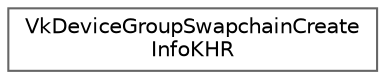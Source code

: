 digraph "类继承关系图"
{
 // LATEX_PDF_SIZE
  bgcolor="transparent";
  edge [fontname=Helvetica,fontsize=10,labelfontname=Helvetica,labelfontsize=10];
  node [fontname=Helvetica,fontsize=10,shape=box,height=0.2,width=0.4];
  rankdir="LR";
  Node0 [id="Node000000",label="VkDeviceGroupSwapchainCreate\lInfoKHR",height=0.2,width=0.4,color="grey40", fillcolor="white", style="filled",URL="$struct_vk_device_group_swapchain_create_info_k_h_r.html",tooltip=" "];
}
